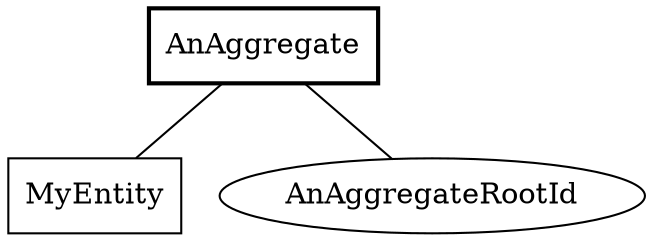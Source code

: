graph {
splines=spline;
overlap=false;
"AnAggregate" -- "MyEntity" [style=solid];
"AnAggregate" -- "AnAggregateRootId" [style=solid];
"MyEntity"[shape=box];
"AnAggregate"[shape=box,style=bold];
"AnAggregateRootId"[shape=ellipse];
}

